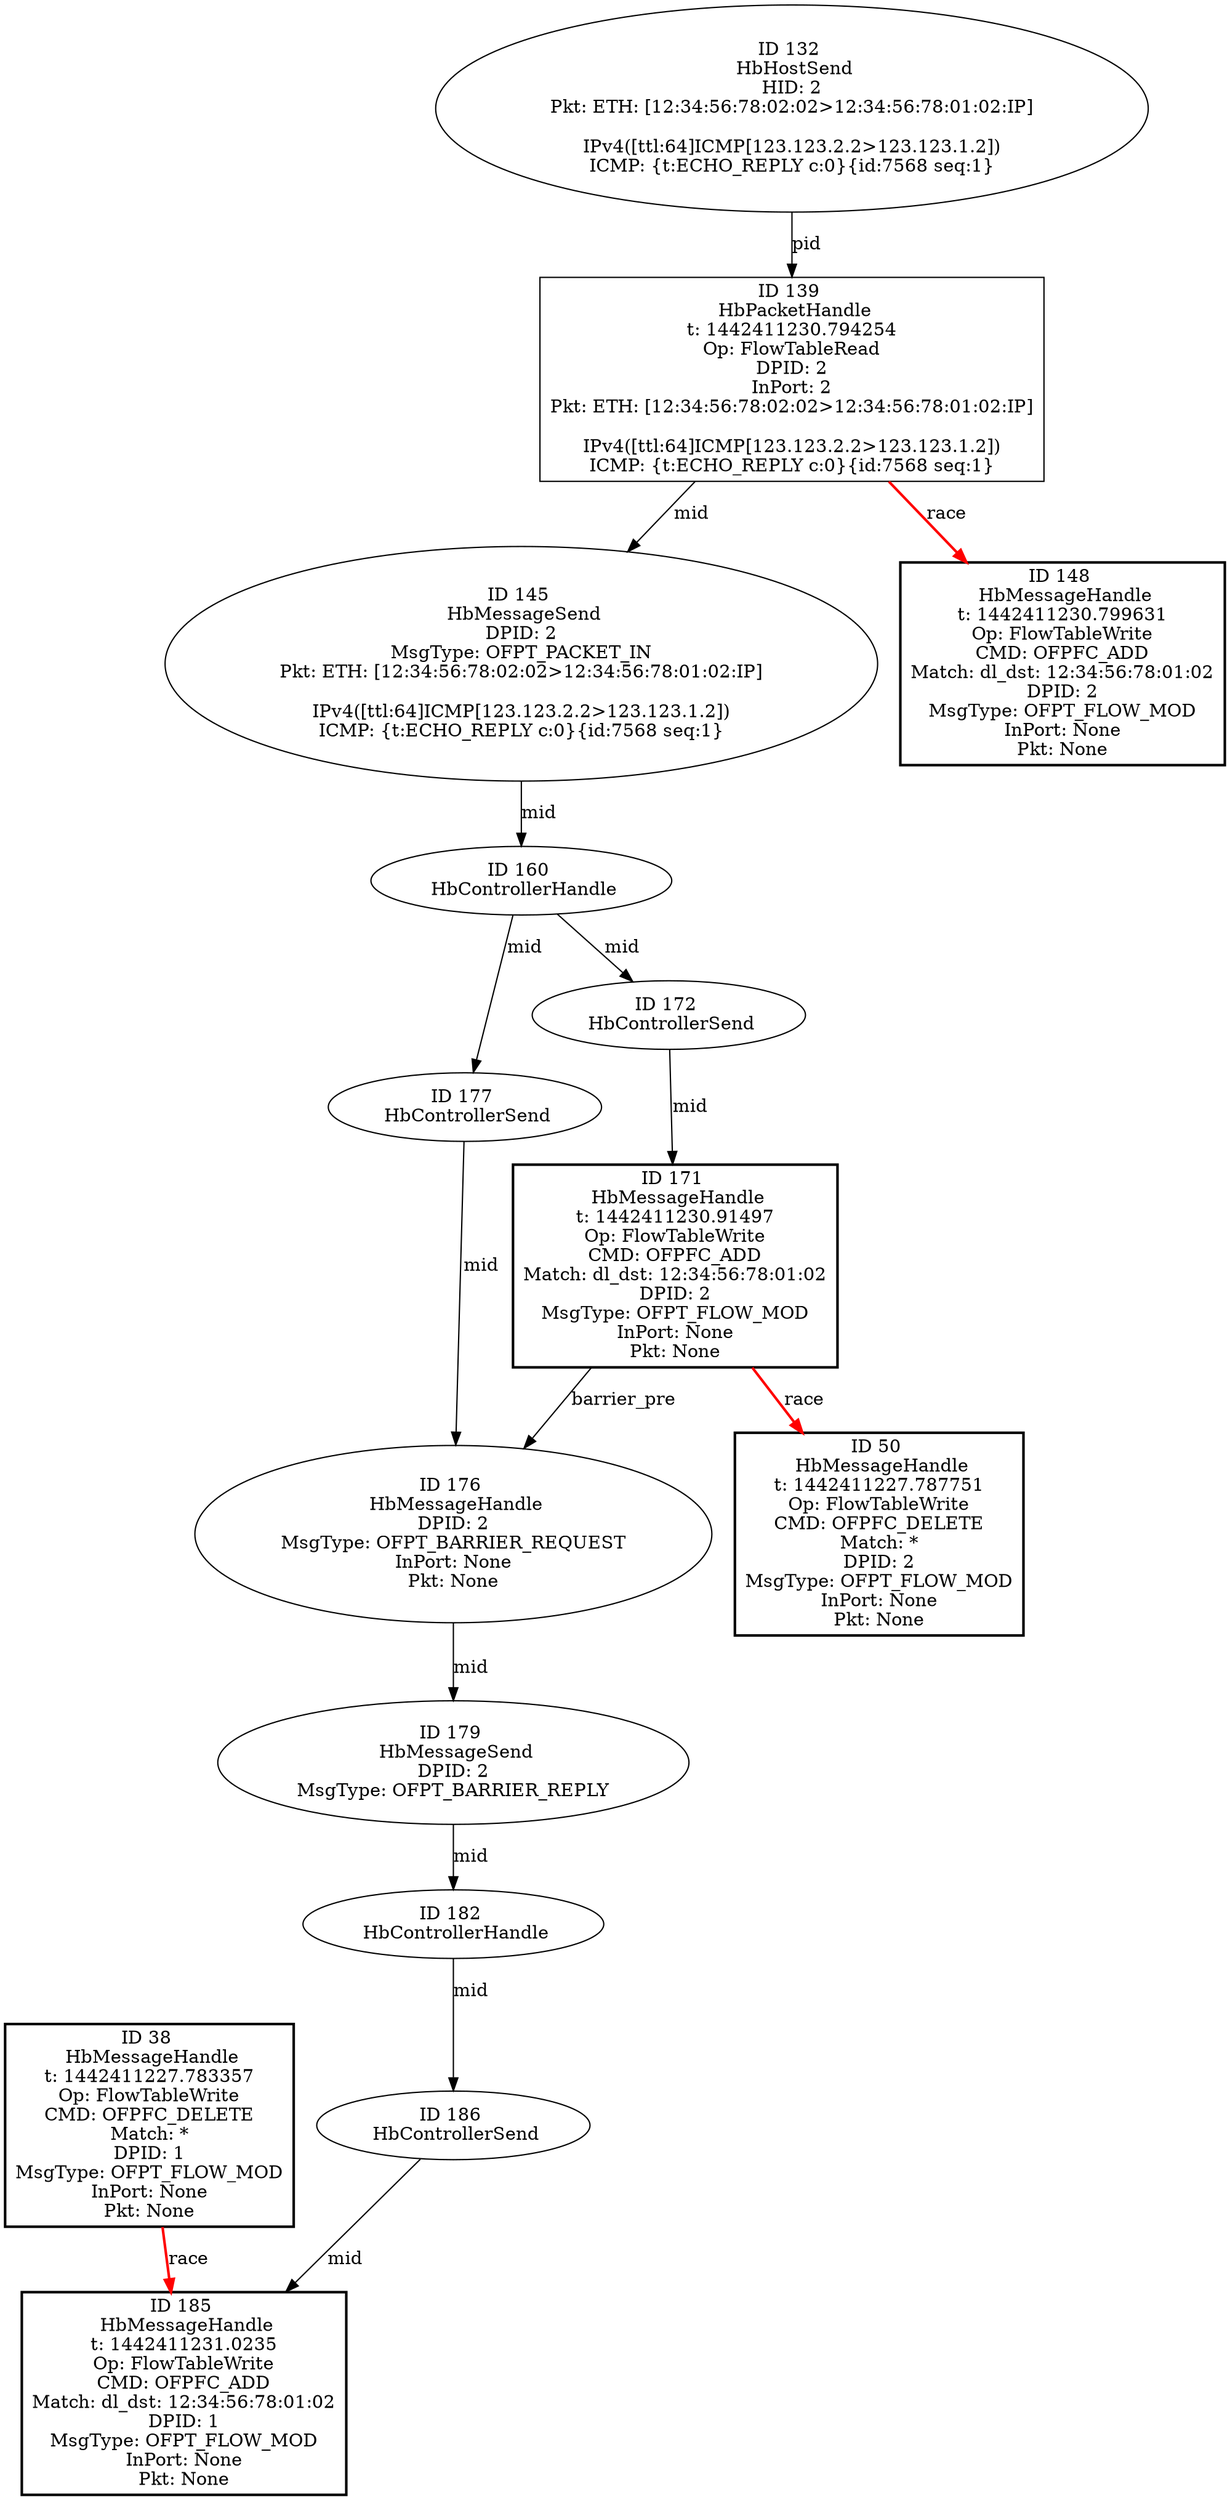 strict digraph G {
160 [shape=oval, event=<hb_events.HbControllerHandle object at 0x10a9ffd50>, label="ID 160 
 HbControllerHandle"];
171 [shape=box, style=bold, event=<hb_events.HbMessageHandle object at 0x10aa05610>, label="ID 171 
 HbMessageHandle
t: 1442411230.91497
Op: FlowTableWrite
CMD: OFPFC_ADD
Match: dl_dst: 12:34:56:78:01:02
DPID: 2
MsgType: OFPT_FLOW_MOD
InPort: None
Pkt: None"];
132 [shape=oval, event=<hb_events.HbHostSend object at 0x10a9f7dd0>, label="ID 132 
 HbHostSend
HID: 2
Pkt: ETH: [12:34:56:78:02:02>12:34:56:78:01:02:IP]

IPv4([ttl:64]ICMP[123.123.2.2>123.123.1.2])
ICMP: {t:ECHO_REPLY c:0}{id:7568 seq:1}"];
38 [shape=box, style=bold, event=<hb_events.HbMessageHandle object at 0x10b0c5590>, label="ID 38 
 HbMessageHandle
t: 1442411227.783357
Op: FlowTableWrite
CMD: OFPFC_DELETE
Match: *
DPID: 1
MsgType: OFPT_FLOW_MOD
InPort: None
Pkt: None"];
177 [shape=oval, event=<hb_events.HbControllerSend object at 0x10aa05ad0>, label="ID 177 
 HbControllerSend"];
139 [shape=box, event=<hb_events.HbPacketHandle object at 0x10a9ff090>, label="ID 139 
 HbPacketHandle
t: 1442411230.794254
Op: FlowTableRead
DPID: 2
InPort: 2
Pkt: ETH: [12:34:56:78:02:02>12:34:56:78:01:02:IP]

IPv4([ttl:64]ICMP[123.123.2.2>123.123.1.2])
ICMP: {t:ECHO_REPLY c:0}{id:7568 seq:1}"];
172 [shape=oval, event=<hb_events.HbControllerSend object at 0x10aa05490>, label="ID 172 
 HbControllerSend"];
176 [shape=oval, event=<hb_events.HbMessageHandle object at 0x10aa05b90>, label="ID 176 
 HbMessageHandle
DPID: 2
MsgType: OFPT_BARRIER_REQUEST
InPort: None
Pkt: None"];
145 [shape=oval, event=<hb_events.HbMessageSend object at 0x10a9ff990>, label="ID 145 
 HbMessageSend
DPID: 2
MsgType: OFPT_PACKET_IN
Pkt: ETH: [12:34:56:78:02:02>12:34:56:78:01:02:IP]

IPv4([ttl:64]ICMP[123.123.2.2>123.123.1.2])
ICMP: {t:ECHO_REPLY c:0}{id:7568 seq:1}"];
50 [shape=box, style=bold, event=<hb_events.HbMessageHandle object at 0x10b0ceb10>, label="ID 50 
 HbMessageHandle
t: 1442411227.787751
Op: FlowTableWrite
CMD: OFPFC_DELETE
Match: *
DPID: 2
MsgType: OFPT_FLOW_MOD
InPort: None
Pkt: None"];
179 [shape=oval, event=<hb_events.HbMessageSend object at 0x10aa05c90>, label="ID 179 
 HbMessageSend
DPID: 2
MsgType: OFPT_BARRIER_REPLY"];
148 [shape=box, style=bold, event=<hb_events.HbMessageHandle object at 0x10a9ffb90>, label="ID 148 
 HbMessageHandle
t: 1442411230.799631
Op: FlowTableWrite
CMD: OFPFC_ADD
Match: dl_dst: 12:34:56:78:01:02
DPID: 2
MsgType: OFPT_FLOW_MOD
InPort: None
Pkt: None"];
182 [shape=oval, event=<hb_events.HbControllerHandle object at 0x10aa05c50>, label="ID 182 
 HbControllerHandle"];
185 [shape=box, style=bold, event=<hb_events.HbMessageHandle object at 0x10aa05510>, label="ID 185 
 HbMessageHandle
t: 1442411231.0235
Op: FlowTableWrite
CMD: OFPFC_ADD
Match: dl_dst: 12:34:56:78:01:02
DPID: 1
MsgType: OFPT_FLOW_MOD
InPort: None
Pkt: None"];
186 [shape=oval, event=<hb_events.HbControllerSend object at 0x10aa05c10>, label="ID 186 
 HbControllerSend"];
160 -> 177  [rel=mid, label=mid];
160 -> 172  [rel=mid, label=mid];
139 -> 145  [rel=mid, label=mid];
139 -> 148  [harmful=True, color=red, style=bold, rel=race, label=race];
132 -> 139  [rel=pid, label=pid];
38 -> 185  [harmful=True, color=red, style=bold, rel=race, label=race];
145 -> 160  [rel=mid, label=mid];
171 -> 176  [rel=barrier_pre, label=barrier_pre];
171 -> 50  [harmful=True, color=red, style=bold, rel=race, label=race];
172 -> 171  [rel=mid, label=mid];
176 -> 179  [rel=mid, label=mid];
177 -> 176  [rel=mid, label=mid];
179 -> 182  [rel=mid, label=mid];
182 -> 186  [rel=mid, label=mid];
186 -> 185  [rel=mid, label=mid];
}
